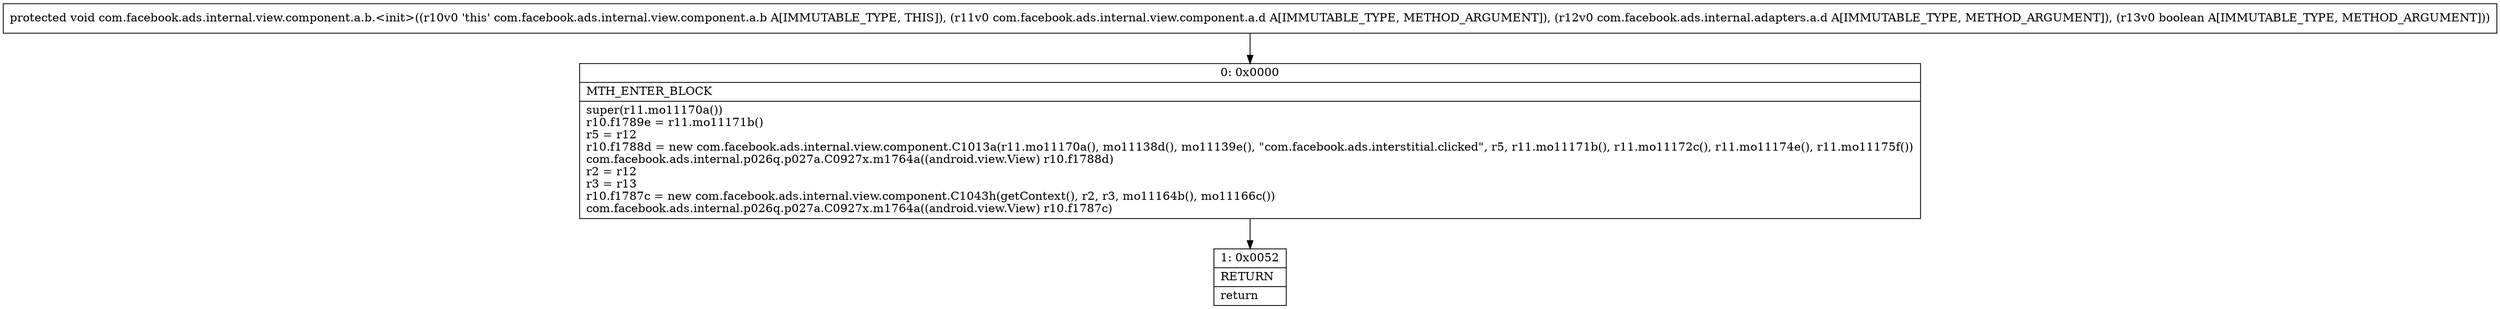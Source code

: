 digraph "CFG forcom.facebook.ads.internal.view.component.a.b.\<init\>(Lcom\/facebook\/ads\/internal\/view\/component\/a\/d;Lcom\/facebook\/ads\/internal\/adapters\/a\/d;Z)V" {
Node_0 [shape=record,label="{0\:\ 0x0000|MTH_ENTER_BLOCK\l|super(r11.mo11170a())\lr10.f1789e = r11.mo11171b()\lr5 = r12\lr10.f1788d = new com.facebook.ads.internal.view.component.C1013a(r11.mo11170a(), mo11138d(), mo11139e(), \"com.facebook.ads.interstitial.clicked\", r5, r11.mo11171b(), r11.mo11172c(), r11.mo11174e(), r11.mo11175f())\lcom.facebook.ads.internal.p026q.p027a.C0927x.m1764a((android.view.View) r10.f1788d)\lr2 = r12\lr3 = r13\lr10.f1787c = new com.facebook.ads.internal.view.component.C1043h(getContext(), r2, r3, mo11164b(), mo11166c())\lcom.facebook.ads.internal.p026q.p027a.C0927x.m1764a((android.view.View) r10.f1787c)\l}"];
Node_1 [shape=record,label="{1\:\ 0x0052|RETURN\l|return\l}"];
MethodNode[shape=record,label="{protected void com.facebook.ads.internal.view.component.a.b.\<init\>((r10v0 'this' com.facebook.ads.internal.view.component.a.b A[IMMUTABLE_TYPE, THIS]), (r11v0 com.facebook.ads.internal.view.component.a.d A[IMMUTABLE_TYPE, METHOD_ARGUMENT]), (r12v0 com.facebook.ads.internal.adapters.a.d A[IMMUTABLE_TYPE, METHOD_ARGUMENT]), (r13v0 boolean A[IMMUTABLE_TYPE, METHOD_ARGUMENT])) }"];
MethodNode -> Node_0;
Node_0 -> Node_1;
}

